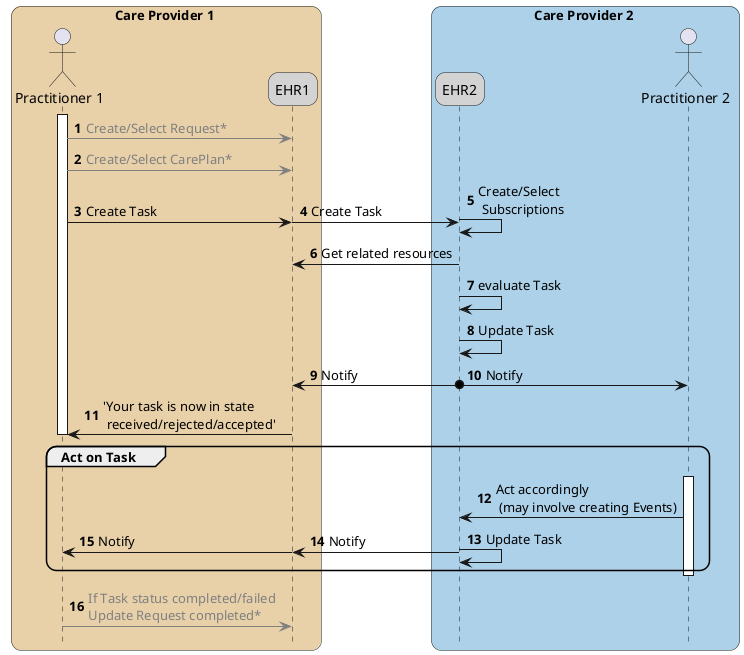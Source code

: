 @startuml workflow-base-g

skinparam roundcorner 20
skinparam defaultFontName Arial 


!pragma teoz true

box Care Provider 1 #e8d0a9
    actor "Practitioner 1" as P1
    participant "EHR1" as C1 #LightGray
end box
box Care Provider 2 #acd1e9
    participant "EHR2" as C2 #LightGray
    actor "Practitioner 2" as P2
end box

hide footbox

activate P1
autonumber
P1 -[#Gray]> C1 : <color #Gray>Create/Select Request*
P1 -[#Gray]> C1 : <color #Gray>Create/Select CarePlan*
' & C1 -> C1 : Find/select CarePlan

P1 -> C1 : Create Task
& C1 -> C2 : Create Task
' \nand CarePlan (if any)
& C2 -> C2  : Create/Select\n Subscriptions
' \nand CareTeam, CarePlan 
' C1 o-> C1 : Notify CareTeam update,\n CarePlan update

C2 -> C1  : Get related resources


' autonumber 10 "<font color=Gray>0"
'  E2 -[#Gray]> E2 : <color #Gray>evaluate Task\n <color #Gray>(required data,\n <color #Gray>capacity, etc)
' &E2 -[#Gray]> C2 : <color #Gray>Need more information
' & C2 -[#Gray]> C1  : <color #Gray>Create (sub-)Task2: do\n <color #Gray> Questionnaire 'required data'
' & C1 -[#Gray]> C1 : <color #Gray>Notify Task2 created
' & C1 -[#Gray]> P1 : <color #Gray>Present Questionnaire\n<color #Gray>(prefill data from EHR)

' P1 -[#Gray]> C1 : <color #Gray>Complete\n <color #Gray>QuestionnaireResponse
' & C1 -[#Gray]> C1 : <color #Gray>Update Task2: Add\n <color #Gray>QuestionnaireResponse
' & C1 -[#Gray]> C2 : <color #Gray>Notify Task2 update
' & C2 -[#Gray]> E2 : <color #Gray>Notify Task2 update

C2 -> C2 : evaluate Task

' C2 o-> P2 : Update Task
C2 -> C2 : Update Task
C2 -> C1  : Notify
&C2 o-> P2 : Notify
' C1 -> C1  : Update CareTeam, CarePlan

' \n CareTeam updated\n CarePlan updated
' & C1 o-> C2 :Notify CareTeam updated\n CarePlan updated
C1 -> P1 : 'Your task is now in state \n received/rejected/accepted'

deactivate P1
group Act on Task
    activate P2
    P2 -> C2 : Act accordingly\n (may involve creating Events) 
    C2 -> C2 : Update Task
    &C2 -> C1 : Notify
    &C1 -> P1 : Notify
    deactivate P2
end 
P1 -[#Gray]> C1 : <color #Gray>If Task status completed/failed\n<color #Gray>Update Request completed*


@enduml
